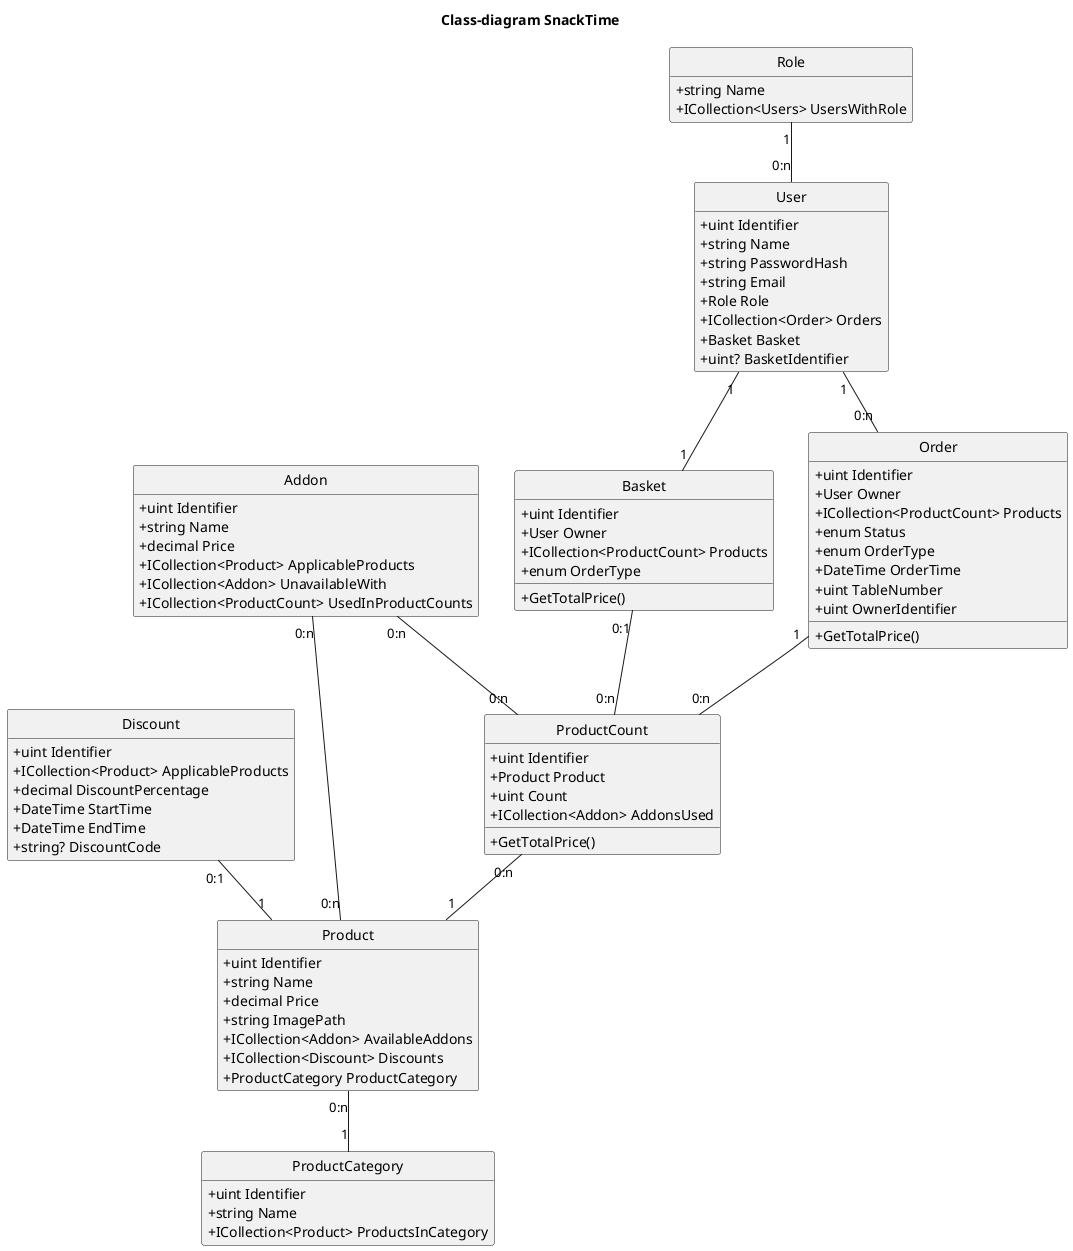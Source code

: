 @startuml
hide circle
hide empty members
skinparam classAttributeIconSize 0
skinparam packageStyle rectangle
title Class-diagram SnackTime


class User {
    +uint Identifier
    +string Name
    +string PasswordHash
    +string Email
    +Role Role
    +ICollection<Order> Orders
    +Basket Basket
    +uint? BasketIdentifier
}

class Role {
    +string Name
    +ICollection<Users> UsersWithRole
}

class Product {
    +uint Identifier
    +string Name
    +decimal Price
    +string ImagePath
    +ICollection<Addon> AvailableAddons
    +ICollection<Discount> Discounts
    +ProductCategory ProductCategory
}

class ProductCount {
    +uint Identifier
    +Product Product
    +uint Count
    +ICollection<Addon> AddonsUsed
    
    +GetTotalPrice()
}

class Basket {
    +uint Identifier
    +User Owner
    +ICollection<ProductCount> Products
    +enum OrderType
    
    +GetTotalPrice()
}

class Order {
    +uint Identifier
    +User Owner
    +ICollection<ProductCount> Products
    +enum Status
    +enum OrderType
    +DateTime OrderTime
    +uint TableNumber
    +uint OwnerIdentifier
    
    +GetTotalPrice()
}

class Discount {
    +uint Identifier
    +ICollection<Product> ApplicableProducts
    +decimal DiscountPercentage
    +DateTime StartTime
    +DateTime EndTime
    +string? DiscountCode
}

class Addon {
    +uint Identifier
    +string Name
    +decimal Price
    +ICollection<Product> ApplicableProducts
    +ICollection<Addon> UnavailableWith
    +ICollection<ProductCount> UsedInProductCounts
}

class ProductCategory {
    +uint Identifier
    +string Name
    +ICollection<Product> ProductsInCategory
}

User "1" -- "0:n" Order
Order "1" -- "0:n" ProductCount
ProductCount "0:n" -- "1" Product
Discount "0:1" -- "1" Product
User "1" -- "1" Basket
Addon "0:n" -- "0:n" Product
Addon "0:n" -- "0:n" ProductCount
Role "1" -- "0:n" User
Product "0:n" -- "1" ProductCategory
Basket "0:1" -- "0:n" ProductCount



@enduml
